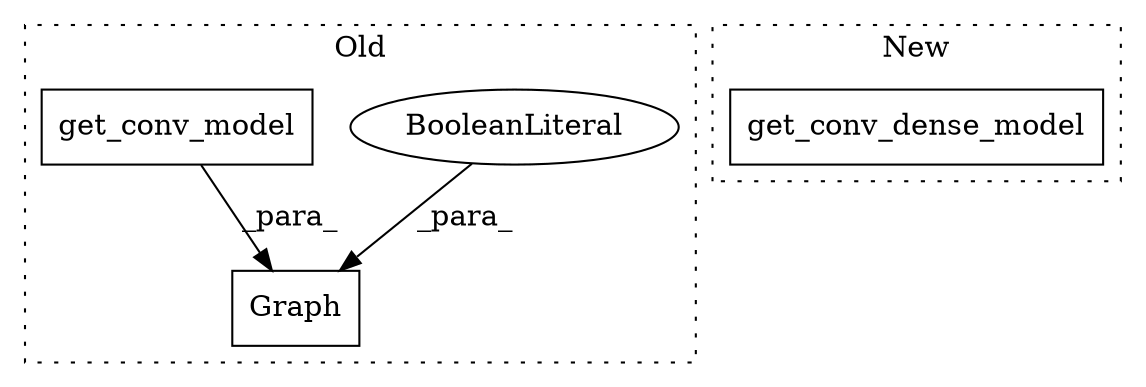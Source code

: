 digraph G {
subgraph cluster0 {
1 [label="Graph" a="32" s="653,670" l="6,1" shape="box"];
3 [label="BooleanLiteral" a="9" s="665" l="5" shape="ellipse"];
4 [label="get_conv_model" a="32" s="625" l="16" shape="box"];
label = "Old";
style="dotted";
}
subgraph cluster1 {
2 [label="get_conv_dense_model" a="32" s="447" l="22" shape="box"];
label = "New";
style="dotted";
}
3 -> 1 [label="_para_"];
4 -> 1 [label="_para_"];
}
